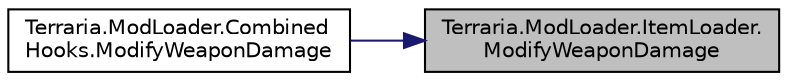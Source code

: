 digraph "Terraria.ModLoader.ItemLoader.ModifyWeaponDamage"
{
 // LATEX_PDF_SIZE
  edge [fontname="Helvetica",fontsize="10",labelfontname="Helvetica",labelfontsize="10"];
  node [fontname="Helvetica",fontsize="10",shape=record];
  rankdir="RL";
  Node1 [label="Terraria.ModLoader.ItemLoader.\lModifyWeaponDamage",height=0.2,width=0.4,color="black", fillcolor="grey75", style="filled", fontcolor="black",tooltip="Calls ModItem.HookModifyWeaponDamage, then all GlobalItem.HookModifyWeaponDamage hooks."];
  Node1 -> Node2 [dir="back",color="midnightblue",fontsize="10",style="solid",fontname="Helvetica"];
  Node2 [label="Terraria.ModLoader.Combined\lHooks.ModifyWeaponDamage",height=0.2,width=0.4,color="black", fillcolor="white", style="filled",URL="$class_terraria_1_1_mod_loader_1_1_combined_hooks.html#a7290ff67f443ef23449f40950ec325eb",tooltip=" "];
}
